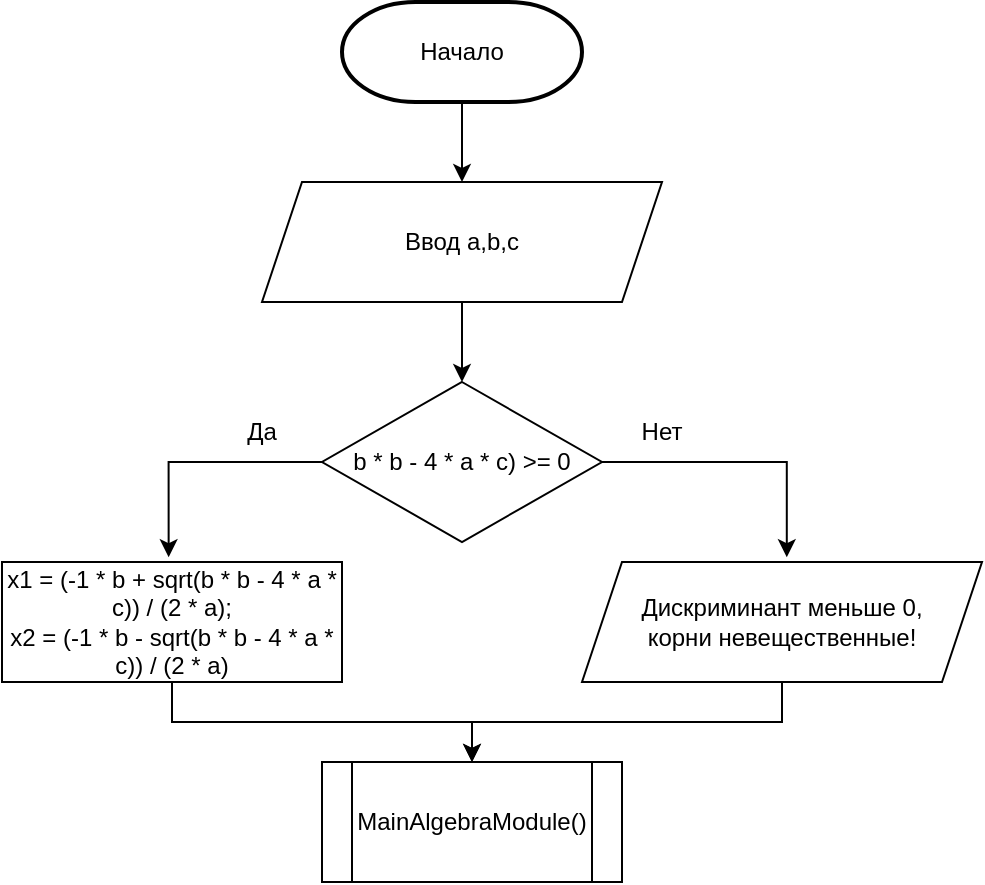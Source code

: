 <mxfile version="15.8.7" type="device"><diagram id="I0rhGcPdch4lpa-Ake0V" name="Страница 1"><mxGraphModel dx="1278" dy="649" grid="1" gridSize="10" guides="1" tooltips="1" connect="1" arrows="1" fold="1" page="1" pageScale="1" pageWidth="827" pageHeight="1169" math="0" shadow="0"><root><mxCell id="0"/><mxCell id="1" parent="0"/><mxCell id="z_9t9QAj_lJj0PYcl7Qg-7" style="edgeStyle=orthogonalEdgeStyle;rounded=0;orthogonalLoop=1;jettySize=auto;html=1;exitX=0.5;exitY=1;exitDx=0;exitDy=0;exitPerimeter=0;entryX=0.5;entryY=0;entryDx=0;entryDy=0;" parent="1" source="z_9t9QAj_lJj0PYcl7Qg-1" target="z_9t9QAj_lJj0PYcl7Qg-3" edge="1"><mxGeometry relative="1" as="geometry"/></mxCell><mxCell id="z_9t9QAj_lJj0PYcl7Qg-1" value="Начало" style="strokeWidth=2;html=1;shape=mxgraph.flowchart.terminator;whiteSpace=wrap;" parent="1" vertex="1"><mxGeometry x="190" y="40" width="120" height="50" as="geometry"/></mxCell><mxCell id="z_9t9QAj_lJj0PYcl7Qg-8" style="edgeStyle=orthogonalEdgeStyle;rounded=0;orthogonalLoop=1;jettySize=auto;html=1;exitX=0.5;exitY=1;exitDx=0;exitDy=0;entryX=0.5;entryY=0;entryDx=0;entryDy=0;" parent="1" source="z_9t9QAj_lJj0PYcl7Qg-3" edge="1"><mxGeometry relative="1" as="geometry"><mxPoint x="250" y="230" as="targetPoint"/></mxGeometry></mxCell><mxCell id="z_9t9QAj_lJj0PYcl7Qg-3" value="Ввод a,b,c" style="shape=parallelogram;perimeter=parallelogramPerimeter;whiteSpace=wrap;html=1;fixedSize=1;" parent="1" vertex="1"><mxGeometry x="150" y="130" width="200" height="60" as="geometry"/></mxCell><mxCell id="bpYJRQKr6b88aOrWjHRQ-10" style="edgeStyle=orthogonalEdgeStyle;rounded=0;orthogonalLoop=1;jettySize=auto;html=1;exitX=0.5;exitY=1;exitDx=0;exitDy=0;entryX=0.5;entryY=0;entryDx=0;entryDy=0;" edge="1" parent="1" source="z_9t9QAj_lJj0PYcl7Qg-4" target="z_9t9QAj_lJj0PYcl7Qg-6"><mxGeometry relative="1" as="geometry"/></mxCell><mxCell id="z_9t9QAj_lJj0PYcl7Qg-4" value="Дискриминант меньше 0,&lt;br&gt;корни невещественные!" style="shape=parallelogram;perimeter=parallelogramPerimeter;whiteSpace=wrap;html=1;fixedSize=1;" parent="1" vertex="1"><mxGeometry x="310" y="320" width="200" height="60" as="geometry"/></mxCell><mxCell id="z_9t9QAj_lJj0PYcl7Qg-6" value="MainAlgebraModule()" style="shape=process;whiteSpace=wrap;html=1;backgroundOutline=1;" parent="1" vertex="1"><mxGeometry x="180" y="420" width="150" height="60" as="geometry"/></mxCell><mxCell id="bpYJRQKr6b88aOrWjHRQ-7" style="edgeStyle=orthogonalEdgeStyle;rounded=0;orthogonalLoop=1;jettySize=auto;html=1;exitX=0;exitY=0.5;exitDx=0;exitDy=0;entryX=0.449;entryY=-0.04;entryDx=0;entryDy=0;entryPerimeter=0;" edge="1" parent="1"><mxGeometry relative="1" as="geometry"><mxPoint x="103.33" y="317.6" as="targetPoint"/><mxPoint x="187" y="270" as="sourcePoint"/><Array as="points"><mxPoint x="103" y="270"/></Array></mxGeometry></mxCell><mxCell id="bpYJRQKr6b88aOrWjHRQ-8" style="edgeStyle=orthogonalEdgeStyle;rounded=0;orthogonalLoop=1;jettySize=auto;html=1;exitX=1;exitY=0.5;exitDx=0;exitDy=0;entryX=0.552;entryY=-0.04;entryDx=0;entryDy=0;entryPerimeter=0;" edge="1" parent="1"><mxGeometry relative="1" as="geometry"><mxPoint x="412.4" y="317.6" as="targetPoint"/><mxPoint x="312" y="270" as="sourcePoint"/><Array as="points"><mxPoint x="412" y="270"/></Array></mxGeometry></mxCell><mxCell id="bpYJRQKr6b88aOrWjHRQ-3" value="b * b - 4 * a * c) &amp;gt;= 0" style="rhombus;whiteSpace=wrap;html=1;" vertex="1" parent="1"><mxGeometry x="180" y="230" width="140" height="80" as="geometry"/></mxCell><mxCell id="bpYJRQKr6b88aOrWjHRQ-9" style="edgeStyle=orthogonalEdgeStyle;rounded=0;orthogonalLoop=1;jettySize=auto;html=1;exitX=0.5;exitY=1;exitDx=0;exitDy=0;entryX=0.5;entryY=0;entryDx=0;entryDy=0;" edge="1" parent="1" source="bpYJRQKr6b88aOrWjHRQ-4" target="z_9t9QAj_lJj0PYcl7Qg-6"><mxGeometry relative="1" as="geometry"/></mxCell><mxCell id="bpYJRQKr6b88aOrWjHRQ-4" value="x1 = (-1 * b + sqrt(b * b - 4 * a * c)) / (2 * a);&lt;br&gt;x2 = (-1 * b - sqrt(b * b - 4 * a * c)) / (2 * a)" style="rounded=0;whiteSpace=wrap;html=1;" vertex="1" parent="1"><mxGeometry x="20" y="320" width="170" height="60" as="geometry"/></mxCell><mxCell id="bpYJRQKr6b88aOrWjHRQ-12" value="Да" style="text;html=1;strokeColor=none;fillColor=none;align=center;verticalAlign=middle;whiteSpace=wrap;rounded=0;" vertex="1" parent="1"><mxGeometry x="120" y="240" width="60" height="30" as="geometry"/></mxCell><mxCell id="bpYJRQKr6b88aOrWjHRQ-13" value="Нет" style="text;html=1;strokeColor=none;fillColor=none;align=center;verticalAlign=middle;whiteSpace=wrap;rounded=0;" vertex="1" parent="1"><mxGeometry x="320" y="240" width="60" height="30" as="geometry"/></mxCell></root></mxGraphModel></diagram></mxfile>